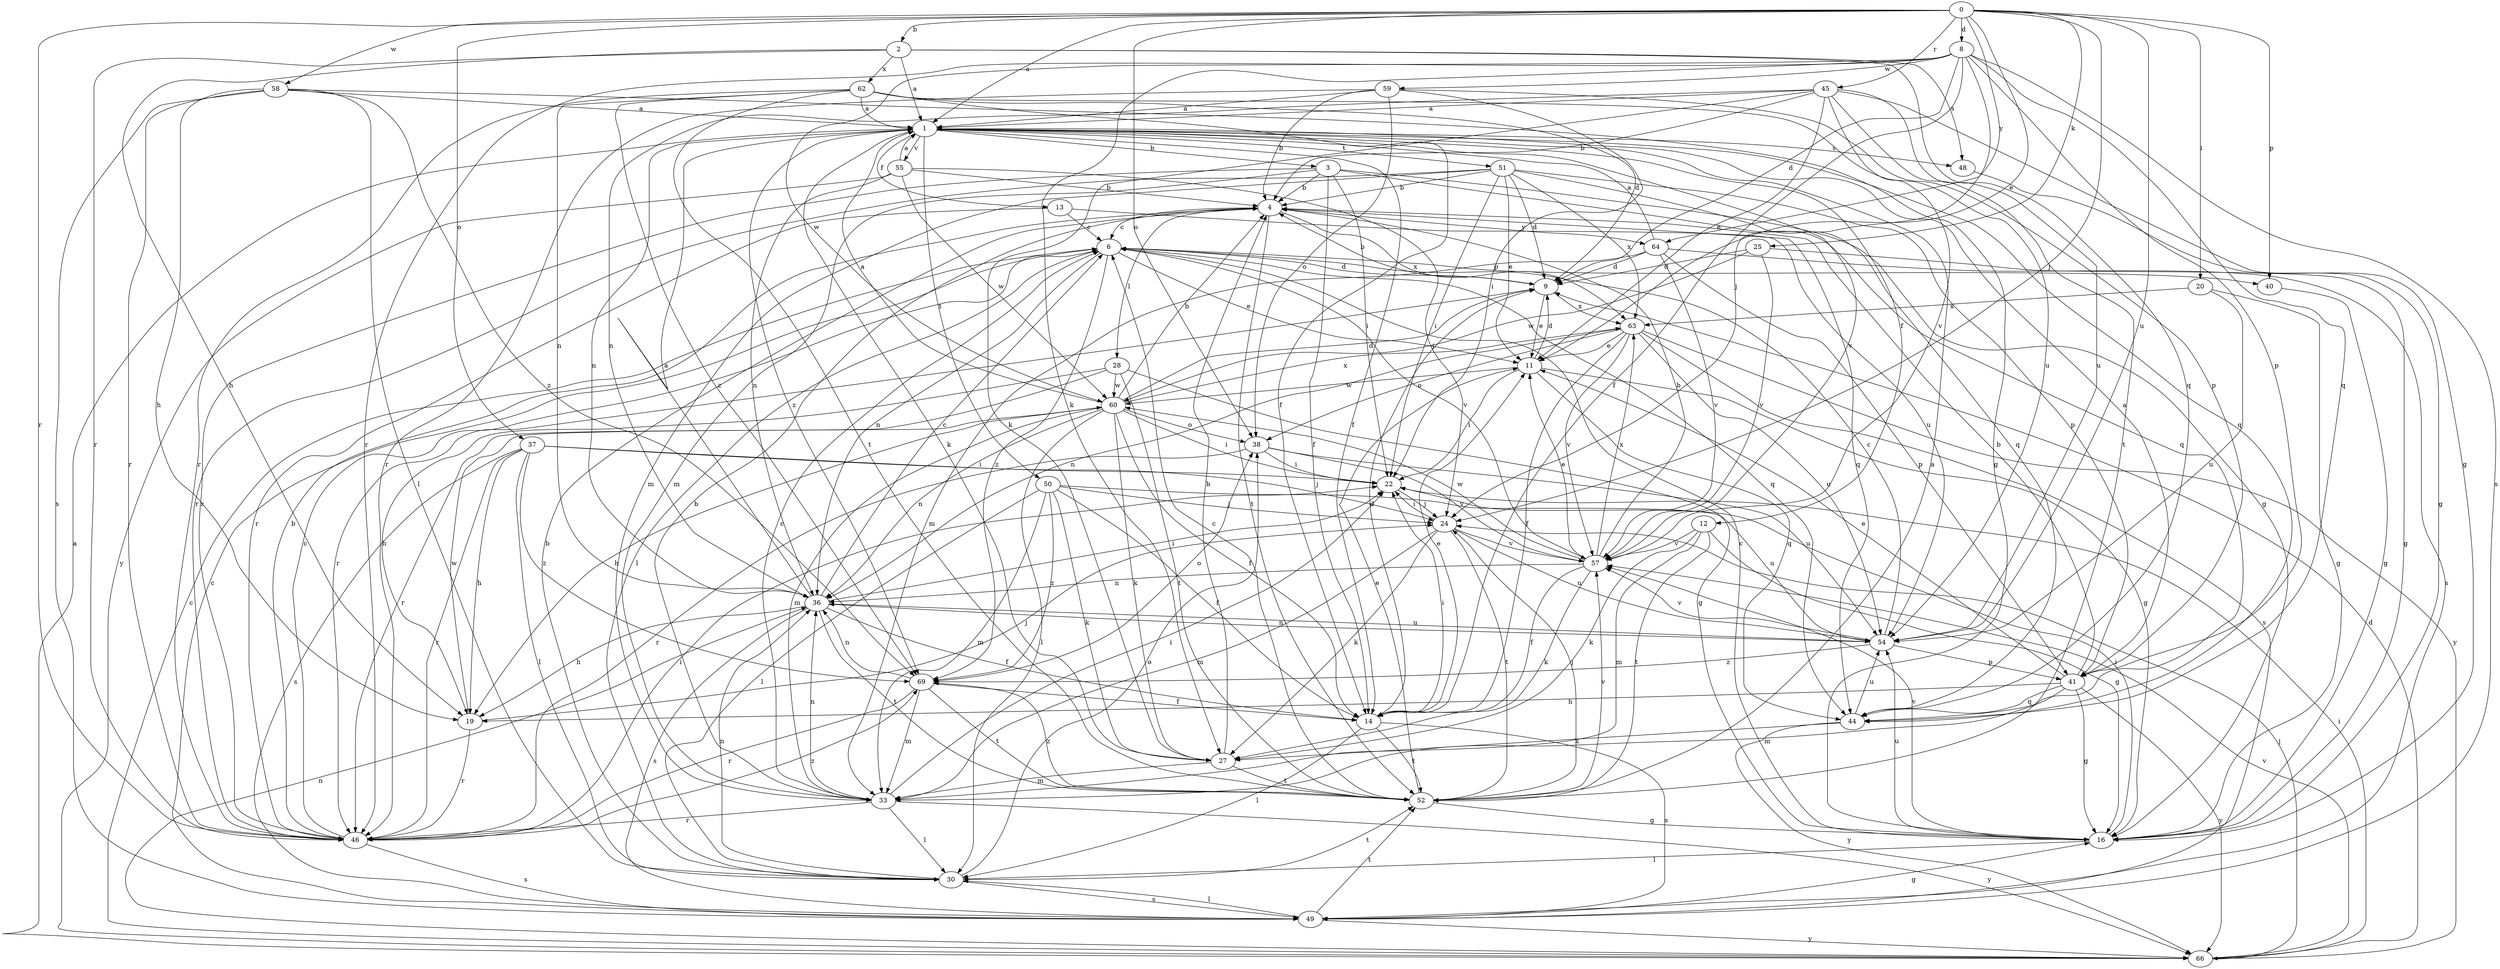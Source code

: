 strict digraph  {
0;
1;
2;
3;
4;
6;
8;
9;
11;
12;
13;
14;
16;
19;
20;
22;
24;
25;
27;
28;
30;
33;
36;
37;
38;
40;
41;
44;
45;
46;
48;
49;
50;
51;
52;
54;
55;
57;
58;
59;
60;
62;
63;
64;
66;
69;
0 -> 1  [label=a];
0 -> 2  [label=b];
0 -> 8  [label=d];
0 -> 11  [label=e];
0 -> 20  [label=i];
0 -> 24  [label=j];
0 -> 25  [label=k];
0 -> 37  [label=o];
0 -> 38  [label=o];
0 -> 40  [label=p];
0 -> 45  [label=r];
0 -> 46  [label=r];
0 -> 54  [label=u];
0 -> 58  [label=w];
0 -> 64  [label=y];
1 -> 3  [label=b];
1 -> 12  [label=f];
1 -> 13  [label=f];
1 -> 14  [label=f];
1 -> 27  [label=k];
1 -> 36  [label=n];
1 -> 44  [label=q];
1 -> 48  [label=s];
1 -> 50  [label=t];
1 -> 51  [label=t];
1 -> 55  [label=v];
1 -> 57  [label=v];
1 -> 69  [label=z];
2 -> 1  [label=a];
2 -> 19  [label=h];
2 -> 44  [label=q];
2 -> 46  [label=r];
2 -> 48  [label=s];
2 -> 62  [label=x];
3 -> 4  [label=b];
3 -> 14  [label=f];
3 -> 16  [label=g];
3 -> 22  [label=i];
3 -> 33  [label=m];
3 -> 44  [label=q];
3 -> 46  [label=r];
4 -> 6  [label=c];
4 -> 28  [label=l];
4 -> 44  [label=q];
4 -> 52  [label=t];
4 -> 63  [label=x];
4 -> 64  [label=y];
6 -> 9  [label=d];
6 -> 11  [label=e];
6 -> 30  [label=l];
6 -> 36  [label=n];
6 -> 40  [label=p];
6 -> 44  [label=q];
6 -> 57  [label=v];
6 -> 69  [label=z];
8 -> 9  [label=d];
8 -> 14  [label=f];
8 -> 24  [label=j];
8 -> 27  [label=k];
8 -> 41  [label=p];
8 -> 44  [label=q];
8 -> 46  [label=r];
8 -> 49  [label=s];
8 -> 59  [label=w];
8 -> 60  [label=w];
9 -> 4  [label=b];
9 -> 11  [label=e];
9 -> 46  [label=r];
9 -> 63  [label=x];
11 -> 9  [label=d];
11 -> 16  [label=g];
11 -> 22  [label=i];
11 -> 44  [label=q];
11 -> 60  [label=w];
12 -> 16  [label=g];
12 -> 27  [label=k];
12 -> 33  [label=m];
12 -> 52  [label=t];
12 -> 57  [label=v];
13 -> 6  [label=c];
13 -> 46  [label=r];
13 -> 54  [label=u];
14 -> 9  [label=d];
14 -> 11  [label=e];
14 -> 22  [label=i];
14 -> 30  [label=l];
14 -> 49  [label=s];
14 -> 52  [label=t];
16 -> 6  [label=c];
16 -> 22  [label=i];
16 -> 30  [label=l];
16 -> 54  [label=u];
16 -> 57  [label=v];
19 -> 24  [label=j];
19 -> 46  [label=r];
19 -> 60  [label=w];
20 -> 16  [label=g];
20 -> 54  [label=u];
20 -> 63  [label=x];
22 -> 24  [label=j];
24 -> 22  [label=i];
24 -> 27  [label=k];
24 -> 33  [label=m];
24 -> 52  [label=t];
24 -> 54  [label=u];
24 -> 57  [label=v];
25 -> 9  [label=d];
25 -> 16  [label=g];
25 -> 57  [label=v];
25 -> 60  [label=w];
27 -> 4  [label=b];
27 -> 33  [label=m];
27 -> 52  [label=t];
28 -> 16  [label=g];
28 -> 19  [label=h];
28 -> 46  [label=r];
28 -> 52  [label=t];
28 -> 60  [label=w];
30 -> 4  [label=b];
30 -> 36  [label=n];
30 -> 38  [label=o];
30 -> 49  [label=s];
30 -> 52  [label=t];
33 -> 4  [label=b];
33 -> 6  [label=c];
33 -> 22  [label=i];
33 -> 30  [label=l];
33 -> 36  [label=n];
33 -> 46  [label=r];
33 -> 66  [label=y];
36 -> 1  [label=a];
36 -> 6  [label=c];
36 -> 14  [label=f];
36 -> 19  [label=h];
36 -> 22  [label=i];
36 -> 49  [label=s];
36 -> 52  [label=t];
36 -> 54  [label=u];
37 -> 19  [label=h];
37 -> 22  [label=i];
37 -> 24  [label=j];
37 -> 30  [label=l];
37 -> 46  [label=r];
37 -> 49  [label=s];
37 -> 69  [label=z];
38 -> 22  [label=i];
38 -> 46  [label=r];
38 -> 54  [label=u];
38 -> 57  [label=v];
40 -> 16  [label=g];
41 -> 1  [label=a];
41 -> 4  [label=b];
41 -> 11  [label=e];
41 -> 16  [label=g];
41 -> 19  [label=h];
41 -> 33  [label=m];
41 -> 44  [label=q];
41 -> 66  [label=y];
44 -> 27  [label=k];
44 -> 54  [label=u];
44 -> 66  [label=y];
45 -> 1  [label=a];
45 -> 4  [label=b];
45 -> 11  [label=e];
45 -> 16  [label=g];
45 -> 27  [label=k];
45 -> 36  [label=n];
45 -> 52  [label=t];
45 -> 54  [label=u];
45 -> 57  [label=v];
46 -> 4  [label=b];
46 -> 6  [label=c];
46 -> 22  [label=i];
46 -> 49  [label=s];
46 -> 69  [label=z];
48 -> 16  [label=g];
49 -> 6  [label=c];
49 -> 16  [label=g];
49 -> 30  [label=l];
49 -> 52  [label=t];
49 -> 66  [label=y];
50 -> 14  [label=f];
50 -> 24  [label=j];
50 -> 27  [label=k];
50 -> 30  [label=l];
50 -> 33  [label=m];
50 -> 54  [label=u];
50 -> 69  [label=z];
51 -> 4  [label=b];
51 -> 9  [label=d];
51 -> 11  [label=e];
51 -> 22  [label=i];
51 -> 33  [label=m];
51 -> 41  [label=p];
51 -> 44  [label=q];
51 -> 46  [label=r];
51 -> 63  [label=x];
52 -> 1  [label=a];
52 -> 6  [label=c];
52 -> 11  [label=e];
52 -> 16  [label=g];
52 -> 24  [label=j];
52 -> 57  [label=v];
52 -> 69  [label=z];
54 -> 6  [label=c];
54 -> 36  [label=n];
54 -> 41  [label=p];
54 -> 57  [label=v];
54 -> 69  [label=z];
55 -> 1  [label=a];
55 -> 4  [label=b];
55 -> 24  [label=j];
55 -> 36  [label=n];
55 -> 60  [label=w];
55 -> 66  [label=y];
57 -> 4  [label=b];
57 -> 11  [label=e];
57 -> 14  [label=f];
57 -> 27  [label=k];
57 -> 36  [label=n];
57 -> 60  [label=w];
57 -> 63  [label=x];
58 -> 1  [label=a];
58 -> 16  [label=g];
58 -> 19  [label=h];
58 -> 30  [label=l];
58 -> 46  [label=r];
58 -> 49  [label=s];
58 -> 69  [label=z];
59 -> 1  [label=a];
59 -> 4  [label=b];
59 -> 22  [label=i];
59 -> 38  [label=o];
59 -> 41  [label=p];
59 -> 46  [label=r];
60 -> 1  [label=a];
60 -> 4  [label=b];
60 -> 9  [label=d];
60 -> 14  [label=f];
60 -> 19  [label=h];
60 -> 22  [label=i];
60 -> 27  [label=k];
60 -> 30  [label=l];
60 -> 33  [label=m];
60 -> 36  [label=n];
60 -> 38  [label=o];
60 -> 63  [label=x];
62 -> 1  [label=a];
62 -> 9  [label=d];
62 -> 14  [label=f];
62 -> 36  [label=n];
62 -> 46  [label=r];
62 -> 52  [label=t];
62 -> 54  [label=u];
62 -> 69  [label=z];
63 -> 11  [label=e];
63 -> 14  [label=f];
63 -> 36  [label=n];
63 -> 38  [label=o];
63 -> 49  [label=s];
63 -> 54  [label=u];
63 -> 57  [label=v];
63 -> 66  [label=y];
64 -> 1  [label=a];
64 -> 9  [label=d];
64 -> 33  [label=m];
64 -> 41  [label=p];
64 -> 49  [label=s];
64 -> 57  [label=v];
66 -> 1  [label=a];
66 -> 6  [label=c];
66 -> 9  [label=d];
66 -> 22  [label=i];
66 -> 24  [label=j];
66 -> 36  [label=n];
66 -> 57  [label=v];
69 -> 14  [label=f];
69 -> 33  [label=m];
69 -> 36  [label=n];
69 -> 38  [label=o];
69 -> 46  [label=r];
69 -> 52  [label=t];
}
